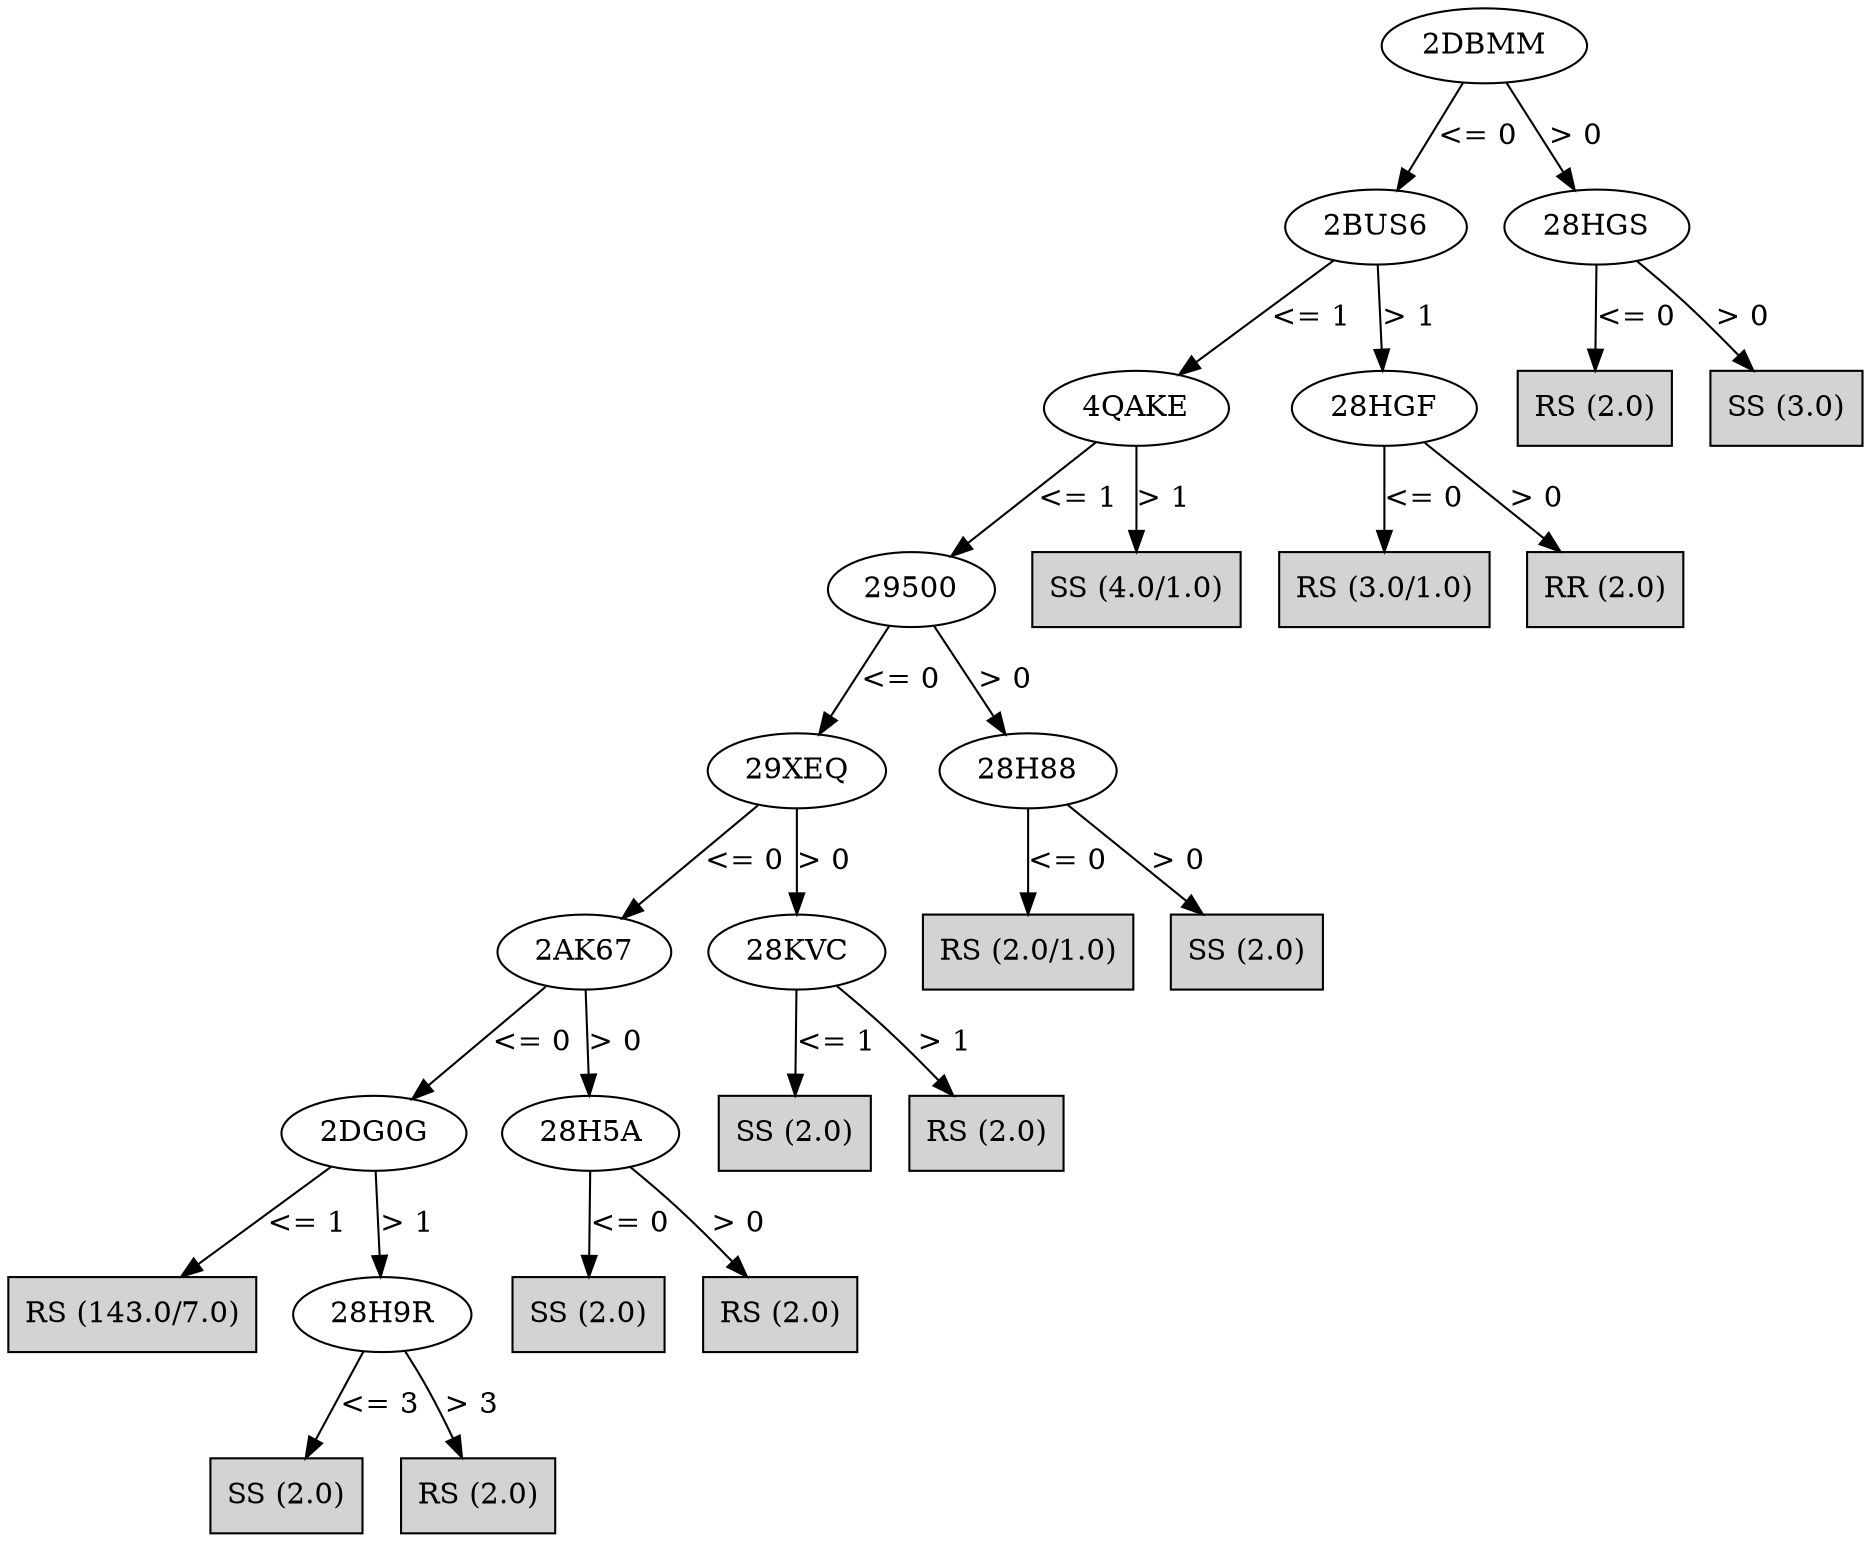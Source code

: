 digraph J48Tree {
N0 [label="2DBMM" ]
N0->N1 [label="<= 0"]
N1 [label="2BUS6" ]
N1->N2 [label="<= 1"]
N2 [label="4QAKE" ]
N2->N3 [label="<= 1"]
N3 [label="29500" ]
N3->N4 [label="<= 0"]
N4 [label="29XEQ" ]
N4->N5 [label="<= 0"]
N5 [label="2AK67" ]
N5->N6 [label="<= 0"]
N6 [label="2DG0G" ]
N6->N7 [label="<= 1"]
N7 [label="RS (143.0/7.0)" shape=box style=filled ]
N6->N8 [label="> 1"]
N8 [label="28H9R" ]
N8->N9 [label="<= 3"]
N9 [label="SS (2.0)" shape=box style=filled ]
N8->N10 [label="> 3"]
N10 [label="RS (2.0)" shape=box style=filled ]
N5->N11 [label="> 0"]
N11 [label="28H5A" ]
N11->N12 [label="<= 0"]
N12 [label="SS (2.0)" shape=box style=filled ]
N11->N13 [label="> 0"]
N13 [label="RS (2.0)" shape=box style=filled ]
N4->N14 [label="> 0"]
N14 [label="28KVC" ]
N14->N15 [label="<= 1"]
N15 [label="SS (2.0)" shape=box style=filled ]
N14->N16 [label="> 1"]
N16 [label="RS (2.0)" shape=box style=filled ]
N3->N17 [label="> 0"]
N17 [label="28H88" ]
N17->N18 [label="<= 0"]
N18 [label="RS (2.0/1.0)" shape=box style=filled ]
N17->N19 [label="> 0"]
N19 [label="SS (2.0)" shape=box style=filled ]
N2->N20 [label="> 1"]
N20 [label="SS (4.0/1.0)" shape=box style=filled ]
N1->N21 [label="> 1"]
N21 [label="28HGF" ]
N21->N22 [label="<= 0"]
N22 [label="RS (3.0/1.0)" shape=box style=filled ]
N21->N23 [label="> 0"]
N23 [label="RR (2.0)" shape=box style=filled ]
N0->N24 [label="> 0"]
N24 [label="28HGS" ]
N24->N25 [label="<= 0"]
N25 [label="RS (2.0)" shape=box style=filled ]
N24->N26 [label="> 0"]
N26 [label="SS (3.0)" shape=box style=filled ]
}

